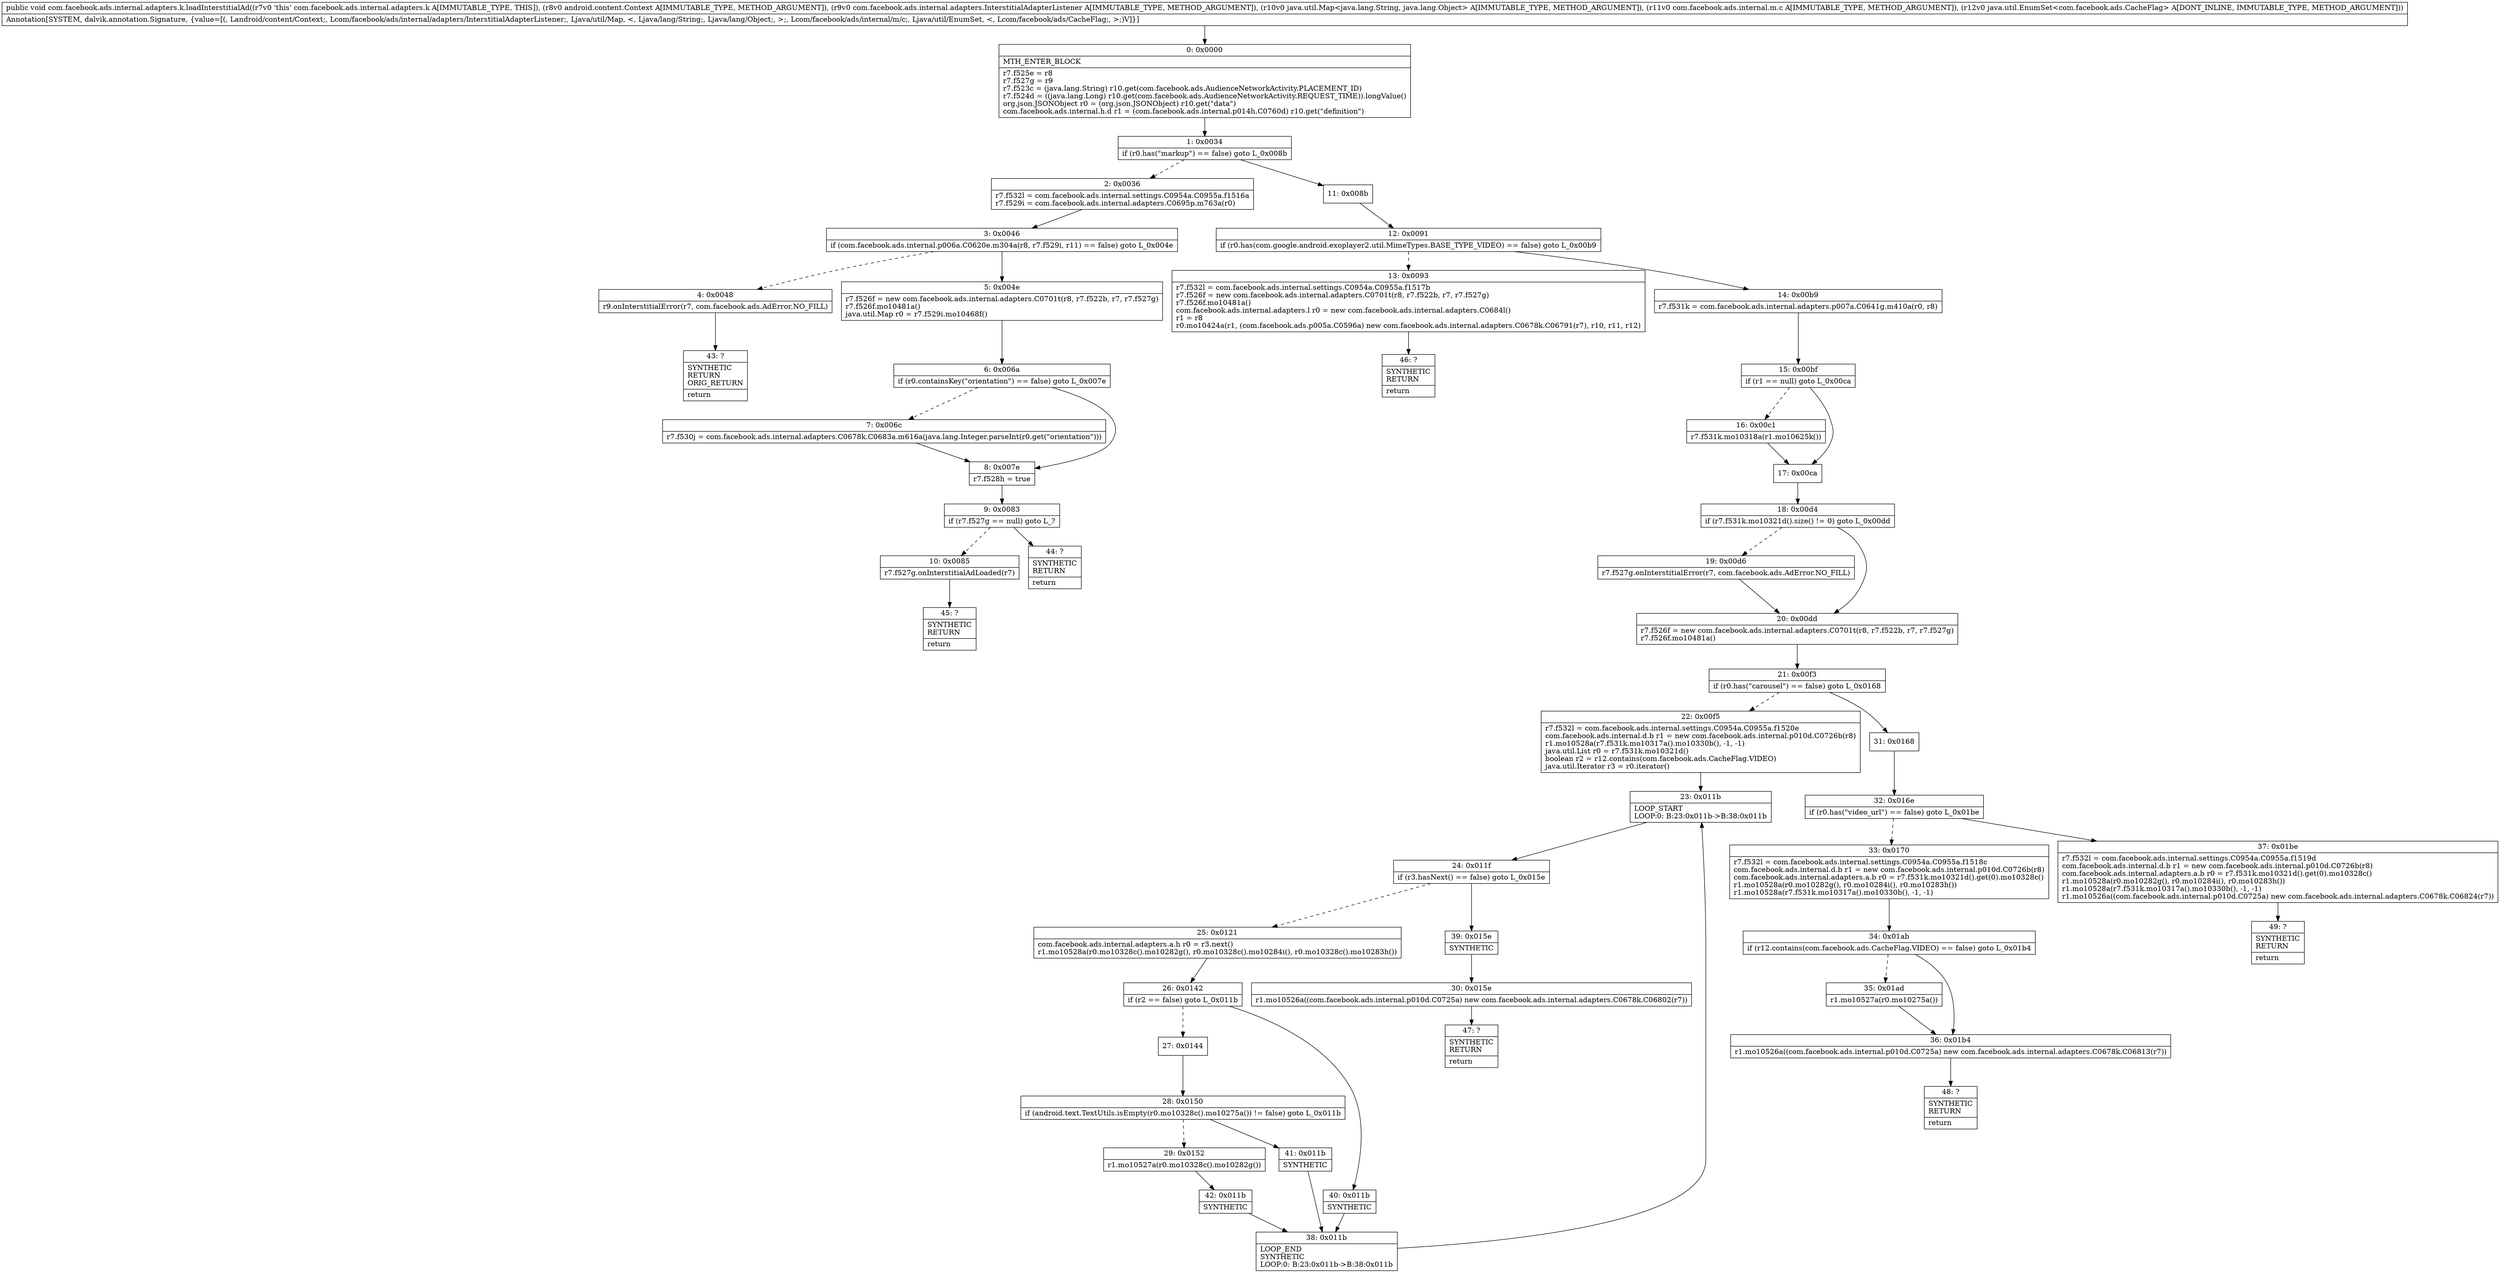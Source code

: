 digraph "CFG forcom.facebook.ads.internal.adapters.k.loadInterstitialAd(Landroid\/content\/Context;Lcom\/facebook\/ads\/internal\/adapters\/InterstitialAdapterListener;Ljava\/util\/Map;Lcom\/facebook\/ads\/internal\/m\/c;Ljava\/util\/EnumSet;)V" {
Node_0 [shape=record,label="{0\:\ 0x0000|MTH_ENTER_BLOCK\l|r7.f525e = r8\lr7.f527g = r9\lr7.f523c = (java.lang.String) r10.get(com.facebook.ads.AudienceNetworkActivity.PLACEMENT_ID)\lr7.f524d = ((java.lang.Long) r10.get(com.facebook.ads.AudienceNetworkActivity.REQUEST_TIME)).longValue()\lorg.json.JSONObject r0 = (org.json.JSONObject) r10.get(\"data\")\lcom.facebook.ads.internal.h.d r1 = (com.facebook.ads.internal.p014h.C0760d) r10.get(\"definition\")\l}"];
Node_1 [shape=record,label="{1\:\ 0x0034|if (r0.has(\"markup\") == false) goto L_0x008b\l}"];
Node_2 [shape=record,label="{2\:\ 0x0036|r7.f532l = com.facebook.ads.internal.settings.C0954a.C0955a.f1516a\lr7.f529i = com.facebook.ads.internal.adapters.C0695p.m763a(r0)\l}"];
Node_3 [shape=record,label="{3\:\ 0x0046|if (com.facebook.ads.internal.p006a.C0620e.m304a(r8, r7.f529i, r11) == false) goto L_0x004e\l}"];
Node_4 [shape=record,label="{4\:\ 0x0048|r9.onInterstitialError(r7, com.facebook.ads.AdError.NO_FILL)\l}"];
Node_5 [shape=record,label="{5\:\ 0x004e|r7.f526f = new com.facebook.ads.internal.adapters.C0701t(r8, r7.f522b, r7, r7.f527g)\lr7.f526f.mo10481a()\ljava.util.Map r0 = r7.f529i.mo10468f()\l}"];
Node_6 [shape=record,label="{6\:\ 0x006a|if (r0.containsKey(\"orientation\") == false) goto L_0x007e\l}"];
Node_7 [shape=record,label="{7\:\ 0x006c|r7.f530j = com.facebook.ads.internal.adapters.C0678k.C0683a.m616a(java.lang.Integer.parseInt(r0.get(\"orientation\")))\l}"];
Node_8 [shape=record,label="{8\:\ 0x007e|r7.f528h = true\l}"];
Node_9 [shape=record,label="{9\:\ 0x0083|if (r7.f527g == null) goto L_?\l}"];
Node_10 [shape=record,label="{10\:\ 0x0085|r7.f527g.onInterstitialAdLoaded(r7)\l}"];
Node_11 [shape=record,label="{11\:\ 0x008b}"];
Node_12 [shape=record,label="{12\:\ 0x0091|if (r0.has(com.google.android.exoplayer2.util.MimeTypes.BASE_TYPE_VIDEO) == false) goto L_0x00b9\l}"];
Node_13 [shape=record,label="{13\:\ 0x0093|r7.f532l = com.facebook.ads.internal.settings.C0954a.C0955a.f1517b\lr7.f526f = new com.facebook.ads.internal.adapters.C0701t(r8, r7.f522b, r7, r7.f527g)\lr7.f526f.mo10481a()\lcom.facebook.ads.internal.adapters.l r0 = new com.facebook.ads.internal.adapters.C0684l()\lr1 = r8\lr0.mo10424a(r1, (com.facebook.ads.p005a.C0596a) new com.facebook.ads.internal.adapters.C0678k.C06791(r7), r10, r11, r12)\l}"];
Node_14 [shape=record,label="{14\:\ 0x00b9|r7.f531k = com.facebook.ads.internal.adapters.p007a.C0641g.m410a(r0, r8)\l}"];
Node_15 [shape=record,label="{15\:\ 0x00bf|if (r1 == null) goto L_0x00ca\l}"];
Node_16 [shape=record,label="{16\:\ 0x00c1|r7.f531k.mo10318a(r1.mo10625k())\l}"];
Node_17 [shape=record,label="{17\:\ 0x00ca}"];
Node_18 [shape=record,label="{18\:\ 0x00d4|if (r7.f531k.mo10321d().size() != 0) goto L_0x00dd\l}"];
Node_19 [shape=record,label="{19\:\ 0x00d6|r7.f527g.onInterstitialError(r7, com.facebook.ads.AdError.NO_FILL)\l}"];
Node_20 [shape=record,label="{20\:\ 0x00dd|r7.f526f = new com.facebook.ads.internal.adapters.C0701t(r8, r7.f522b, r7, r7.f527g)\lr7.f526f.mo10481a()\l}"];
Node_21 [shape=record,label="{21\:\ 0x00f3|if (r0.has(\"carousel\") == false) goto L_0x0168\l}"];
Node_22 [shape=record,label="{22\:\ 0x00f5|r7.f532l = com.facebook.ads.internal.settings.C0954a.C0955a.f1520e\lcom.facebook.ads.internal.d.b r1 = new com.facebook.ads.internal.p010d.C0726b(r8)\lr1.mo10528a(r7.f531k.mo10317a().mo10330b(), \-1, \-1)\ljava.util.List r0 = r7.f531k.mo10321d()\lboolean r2 = r12.contains(com.facebook.ads.CacheFlag.VIDEO)\ljava.util.Iterator r3 = r0.iterator()\l}"];
Node_23 [shape=record,label="{23\:\ 0x011b|LOOP_START\lLOOP:0: B:23:0x011b\-\>B:38:0x011b\l}"];
Node_24 [shape=record,label="{24\:\ 0x011f|if (r3.hasNext() == false) goto L_0x015e\l}"];
Node_25 [shape=record,label="{25\:\ 0x0121|com.facebook.ads.internal.adapters.a.h r0 = r3.next()\lr1.mo10528a(r0.mo10328c().mo10282g(), r0.mo10328c().mo10284i(), r0.mo10328c().mo10283h())\l}"];
Node_26 [shape=record,label="{26\:\ 0x0142|if (r2 == false) goto L_0x011b\l}"];
Node_27 [shape=record,label="{27\:\ 0x0144}"];
Node_28 [shape=record,label="{28\:\ 0x0150|if (android.text.TextUtils.isEmpty(r0.mo10328c().mo10275a()) != false) goto L_0x011b\l}"];
Node_29 [shape=record,label="{29\:\ 0x0152|r1.mo10527a(r0.mo10328c().mo10282g())\l}"];
Node_30 [shape=record,label="{30\:\ 0x015e|r1.mo10526a((com.facebook.ads.internal.p010d.C0725a) new com.facebook.ads.internal.adapters.C0678k.C06802(r7))\l}"];
Node_31 [shape=record,label="{31\:\ 0x0168}"];
Node_32 [shape=record,label="{32\:\ 0x016e|if (r0.has(\"video_url\") == false) goto L_0x01be\l}"];
Node_33 [shape=record,label="{33\:\ 0x0170|r7.f532l = com.facebook.ads.internal.settings.C0954a.C0955a.f1518c\lcom.facebook.ads.internal.d.b r1 = new com.facebook.ads.internal.p010d.C0726b(r8)\lcom.facebook.ads.internal.adapters.a.b r0 = r7.f531k.mo10321d().get(0).mo10328c()\lr1.mo10528a(r0.mo10282g(), r0.mo10284i(), r0.mo10283h())\lr1.mo10528a(r7.f531k.mo10317a().mo10330b(), \-1, \-1)\l}"];
Node_34 [shape=record,label="{34\:\ 0x01ab|if (r12.contains(com.facebook.ads.CacheFlag.VIDEO) == false) goto L_0x01b4\l}"];
Node_35 [shape=record,label="{35\:\ 0x01ad|r1.mo10527a(r0.mo10275a())\l}"];
Node_36 [shape=record,label="{36\:\ 0x01b4|r1.mo10526a((com.facebook.ads.internal.p010d.C0725a) new com.facebook.ads.internal.adapters.C0678k.C06813(r7))\l}"];
Node_37 [shape=record,label="{37\:\ 0x01be|r7.f532l = com.facebook.ads.internal.settings.C0954a.C0955a.f1519d\lcom.facebook.ads.internal.d.b r1 = new com.facebook.ads.internal.p010d.C0726b(r8)\lcom.facebook.ads.internal.adapters.a.b r0 = r7.f531k.mo10321d().get(0).mo10328c()\lr1.mo10528a(r0.mo10282g(), r0.mo10284i(), r0.mo10283h())\lr1.mo10528a(r7.f531k.mo10317a().mo10330b(), \-1, \-1)\lr1.mo10526a((com.facebook.ads.internal.p010d.C0725a) new com.facebook.ads.internal.adapters.C0678k.C06824(r7))\l}"];
Node_38 [shape=record,label="{38\:\ 0x011b|LOOP_END\lSYNTHETIC\lLOOP:0: B:23:0x011b\-\>B:38:0x011b\l}"];
Node_39 [shape=record,label="{39\:\ 0x015e|SYNTHETIC\l}"];
Node_40 [shape=record,label="{40\:\ 0x011b|SYNTHETIC\l}"];
Node_41 [shape=record,label="{41\:\ 0x011b|SYNTHETIC\l}"];
Node_42 [shape=record,label="{42\:\ 0x011b|SYNTHETIC\l}"];
Node_43 [shape=record,label="{43\:\ ?|SYNTHETIC\lRETURN\lORIG_RETURN\l|return\l}"];
Node_44 [shape=record,label="{44\:\ ?|SYNTHETIC\lRETURN\l|return\l}"];
Node_45 [shape=record,label="{45\:\ ?|SYNTHETIC\lRETURN\l|return\l}"];
Node_46 [shape=record,label="{46\:\ ?|SYNTHETIC\lRETURN\l|return\l}"];
Node_47 [shape=record,label="{47\:\ ?|SYNTHETIC\lRETURN\l|return\l}"];
Node_48 [shape=record,label="{48\:\ ?|SYNTHETIC\lRETURN\l|return\l}"];
Node_49 [shape=record,label="{49\:\ ?|SYNTHETIC\lRETURN\l|return\l}"];
MethodNode[shape=record,label="{public void com.facebook.ads.internal.adapters.k.loadInterstitialAd((r7v0 'this' com.facebook.ads.internal.adapters.k A[IMMUTABLE_TYPE, THIS]), (r8v0 android.content.Context A[IMMUTABLE_TYPE, METHOD_ARGUMENT]), (r9v0 com.facebook.ads.internal.adapters.InterstitialAdapterListener A[IMMUTABLE_TYPE, METHOD_ARGUMENT]), (r10v0 java.util.Map\<java.lang.String, java.lang.Object\> A[IMMUTABLE_TYPE, METHOD_ARGUMENT]), (r11v0 com.facebook.ads.internal.m.c A[IMMUTABLE_TYPE, METHOD_ARGUMENT]), (r12v0 java.util.EnumSet\<com.facebook.ads.CacheFlag\> A[DONT_INLINE, IMMUTABLE_TYPE, METHOD_ARGUMENT]))  | Annotation[SYSTEM, dalvik.annotation.Signature, \{value=[(, Landroid\/content\/Context;, Lcom\/facebook\/ads\/internal\/adapters\/InterstitialAdapterListener;, Ljava\/util\/Map, \<, Ljava\/lang\/String;, Ljava\/lang\/Object;, \>;, Lcom\/facebook\/ads\/internal\/m\/c;, Ljava\/util\/EnumSet, \<, Lcom\/facebook\/ads\/CacheFlag;, \>;)V]\}]\l}"];
MethodNode -> Node_0;
Node_0 -> Node_1;
Node_1 -> Node_2[style=dashed];
Node_1 -> Node_11;
Node_2 -> Node_3;
Node_3 -> Node_4[style=dashed];
Node_3 -> Node_5;
Node_4 -> Node_43;
Node_5 -> Node_6;
Node_6 -> Node_7[style=dashed];
Node_6 -> Node_8;
Node_7 -> Node_8;
Node_8 -> Node_9;
Node_9 -> Node_10[style=dashed];
Node_9 -> Node_44;
Node_10 -> Node_45;
Node_11 -> Node_12;
Node_12 -> Node_13[style=dashed];
Node_12 -> Node_14;
Node_13 -> Node_46;
Node_14 -> Node_15;
Node_15 -> Node_16[style=dashed];
Node_15 -> Node_17;
Node_16 -> Node_17;
Node_17 -> Node_18;
Node_18 -> Node_19[style=dashed];
Node_18 -> Node_20;
Node_19 -> Node_20;
Node_20 -> Node_21;
Node_21 -> Node_22[style=dashed];
Node_21 -> Node_31;
Node_22 -> Node_23;
Node_23 -> Node_24;
Node_24 -> Node_25[style=dashed];
Node_24 -> Node_39;
Node_25 -> Node_26;
Node_26 -> Node_27[style=dashed];
Node_26 -> Node_40;
Node_27 -> Node_28;
Node_28 -> Node_29[style=dashed];
Node_28 -> Node_41;
Node_29 -> Node_42;
Node_30 -> Node_47;
Node_31 -> Node_32;
Node_32 -> Node_33[style=dashed];
Node_32 -> Node_37;
Node_33 -> Node_34;
Node_34 -> Node_35[style=dashed];
Node_34 -> Node_36;
Node_35 -> Node_36;
Node_36 -> Node_48;
Node_37 -> Node_49;
Node_38 -> Node_23;
Node_39 -> Node_30;
Node_40 -> Node_38;
Node_41 -> Node_38;
Node_42 -> Node_38;
}

